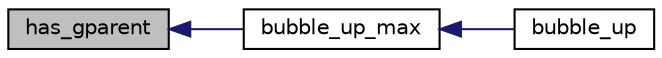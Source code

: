 digraph "has_gparent"
{
 // INTERACTIVE_SVG=YES
  edge [fontname="Helvetica",fontsize="10",labelfontname="Helvetica",labelfontsize="10"];
  node [fontname="Helvetica",fontsize="10",shape=record];
  rankdir="LR";
  Node1 [label="has_gparent",height=0.2,width=0.4,color="black", fillcolor="grey75", style="filled", fontcolor="black"];
  Node1 -> Node2 [dir="back",color="midnightblue",fontsize="10",style="solid",fontname="Helvetica"];
  Node2 [label="bubble_up_max",height=0.2,width=0.4,color="black", fillcolor="white", style="filled",URL="$d2/d49/mmheap_8h.html#ab9670afa414f19bad1cc990fb73ecb21"];
  Node2 -> Node3 [dir="back",color="midnightblue",fontsize="10",style="solid",fontname="Helvetica"];
  Node3 [label="bubble_up",height=0.2,width=0.4,color="black", fillcolor="white", style="filled",URL="$d2/d49/mmheap_8h.html#af2012f5605ce75b93ef74cf51d50bc38"];
}
